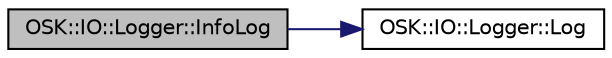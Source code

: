 digraph "OSK::IO::Logger::InfoLog"
{
 // LATEX_PDF_SIZE
  edge [fontname="Helvetica",fontsize="10",labelfontname="Helvetica",labelfontsize="10"];
  node [fontname="Helvetica",fontsize="10",shape=record];
  rankdir="LR";
  Node1 [label="OSK::IO::Logger::InfoLog",height=0.2,width=0.4,color="black", fillcolor="grey75", style="filled", fontcolor="black",tooltip="Manda un mensaje de información."];
  Node1 -> Node2 [color="midnightblue",fontsize="10",style="solid",fontname="Helvetica"];
  Node2 [label="OSK::IO::Logger::Log",height=0.2,width=0.4,color="black", fillcolor="white", style="filled",URL="$class_o_s_k_1_1_i_o_1_1_logger.html#ac2af30faaa120261990f4deb1b566e7b",tooltip="Manda un mensaje por el logger."];
}
